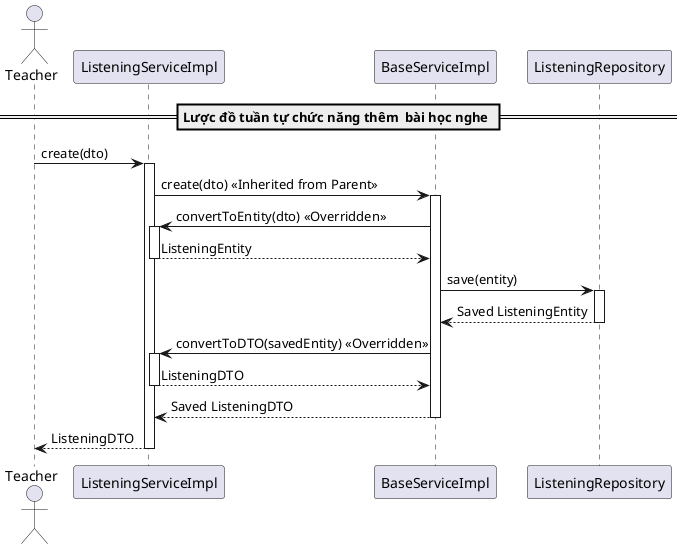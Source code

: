 @startuml createListening

actor Teacher
participant "ListeningServiceImpl" as ListeningService
participant "BaseServiceImpl" as BaseService
participant "ListeningRepository" as Repository

== Lược đồ tuần tự chức năng thêm  bài học nghe ==
Teacher -> ListeningService: create(dto)
activate ListeningService

ListeningService -> BaseService: create(dto) << Inherited from Parent >>
activate BaseService

BaseService -> ListeningService: convertToEntity(dto) << Overridden >>
activate ListeningService
ListeningService --> BaseService: ListeningEntity
deactivate ListeningService

BaseService -> Repository: save(entity)
activate Repository
Repository --> BaseService: Saved ListeningEntity
deactivate Repository

BaseService -> ListeningService: convertToDTO(savedEntity) << Overridden >>
activate ListeningService
ListeningService --> BaseService: ListeningDTO
deactivate ListeningService

BaseService --> ListeningService: Saved ListeningDTO
deactivate BaseService

ListeningService --> Teacher: ListeningDTO
deactivate ListeningService

@enduml
